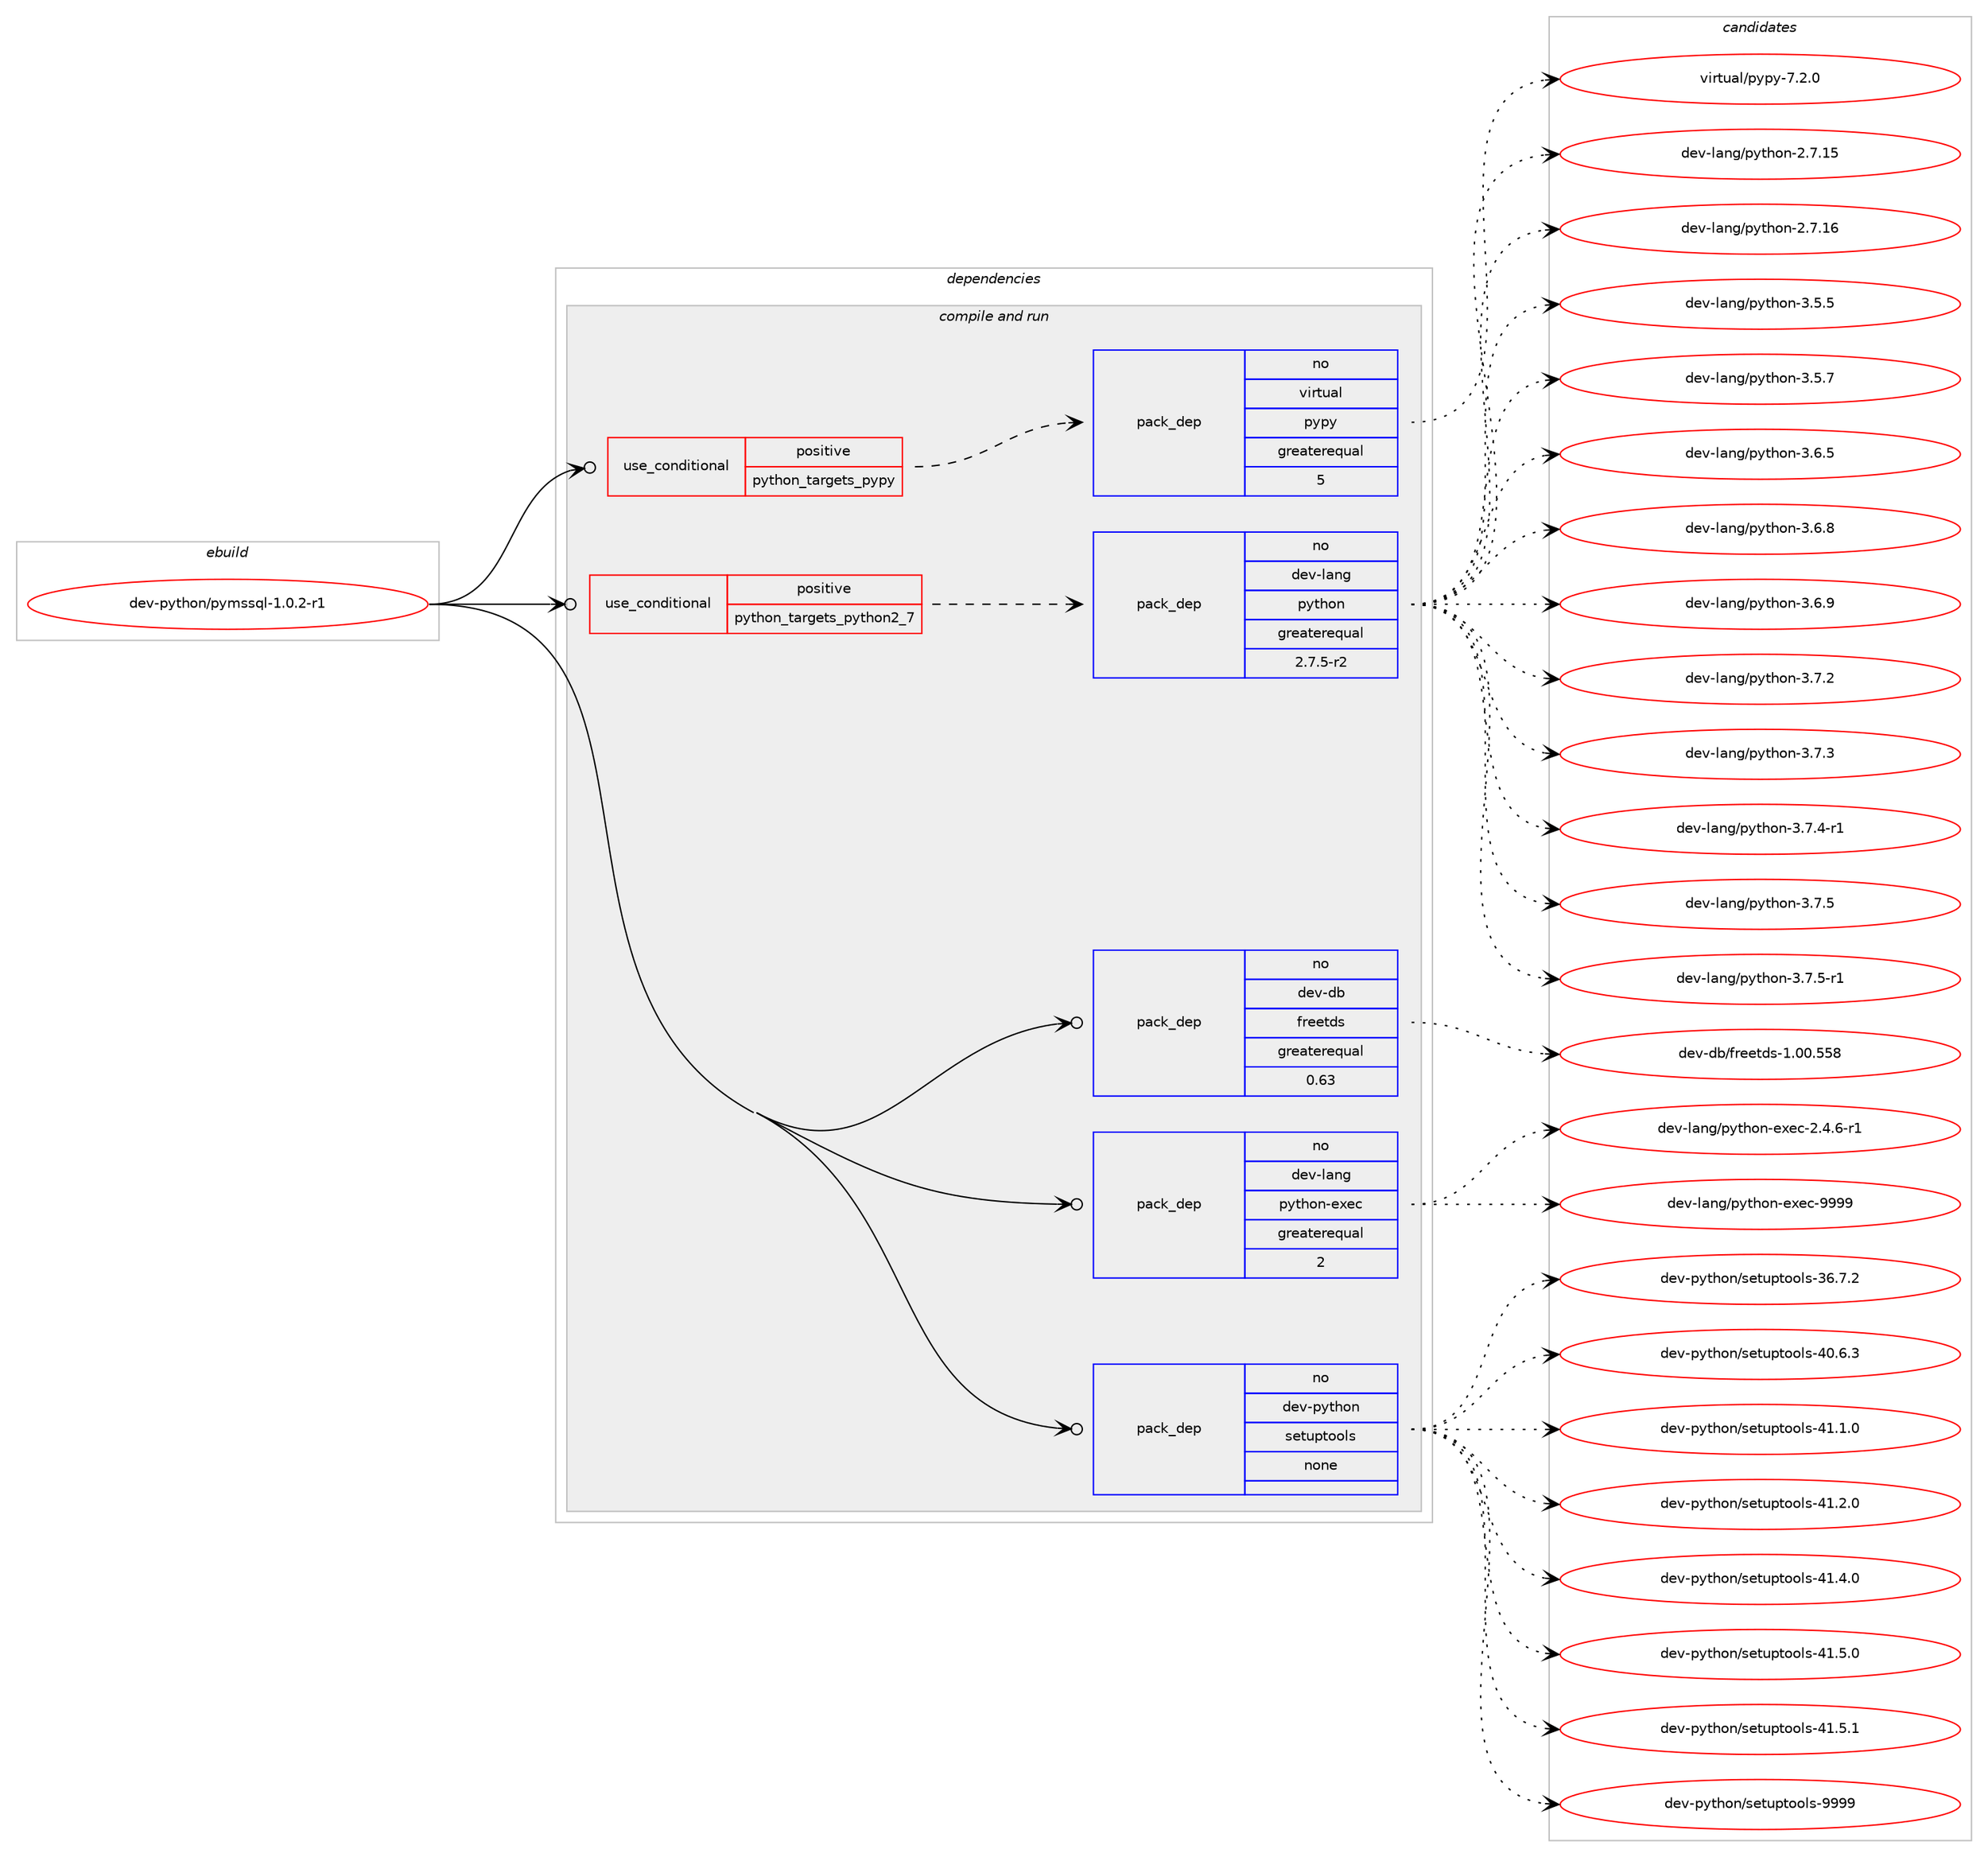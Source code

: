 digraph prolog {

# *************
# Graph options
# *************

newrank=true;
concentrate=true;
compound=true;
graph [rankdir=LR,fontname=Helvetica,fontsize=10,ranksep=1.5];#, ranksep=2.5, nodesep=0.2];
edge  [arrowhead=vee];
node  [fontname=Helvetica,fontsize=10];

# **********
# The ebuild
# **********

subgraph cluster_leftcol {
color=gray;
rank=same;
label=<<i>ebuild</i>>;
id [label="dev-python/pymssql-1.0.2-r1", color=red, width=4, href="../dev-python/pymssql-1.0.2-r1.svg"];
}

# ****************
# The dependencies
# ****************

subgraph cluster_midcol {
color=gray;
label=<<i>dependencies</i>>;
subgraph cluster_compile {
fillcolor="#eeeeee";
style=filled;
label=<<i>compile</i>>;
}
subgraph cluster_compileandrun {
fillcolor="#eeeeee";
style=filled;
label=<<i>compile and run</i>>;
subgraph cond146284 {
dependency627068 [label=<<TABLE BORDER="0" CELLBORDER="1" CELLSPACING="0" CELLPADDING="4"><TR><TD ROWSPAN="3" CELLPADDING="10">use_conditional</TD></TR><TR><TD>positive</TD></TR><TR><TD>python_targets_pypy</TD></TR></TABLE>>, shape=none, color=red];
subgraph pack468936 {
dependency627069 [label=<<TABLE BORDER="0" CELLBORDER="1" CELLSPACING="0" CELLPADDING="4" WIDTH="220"><TR><TD ROWSPAN="6" CELLPADDING="30">pack_dep</TD></TR><TR><TD WIDTH="110">no</TD></TR><TR><TD>virtual</TD></TR><TR><TD>pypy</TD></TR><TR><TD>greaterequal</TD></TR><TR><TD>5</TD></TR></TABLE>>, shape=none, color=blue];
}
dependency627068:e -> dependency627069:w [weight=20,style="dashed",arrowhead="vee"];
}
id:e -> dependency627068:w [weight=20,style="solid",arrowhead="odotvee"];
subgraph cond146285 {
dependency627070 [label=<<TABLE BORDER="0" CELLBORDER="1" CELLSPACING="0" CELLPADDING="4"><TR><TD ROWSPAN="3" CELLPADDING="10">use_conditional</TD></TR><TR><TD>positive</TD></TR><TR><TD>python_targets_python2_7</TD></TR></TABLE>>, shape=none, color=red];
subgraph pack468937 {
dependency627071 [label=<<TABLE BORDER="0" CELLBORDER="1" CELLSPACING="0" CELLPADDING="4" WIDTH="220"><TR><TD ROWSPAN="6" CELLPADDING="30">pack_dep</TD></TR><TR><TD WIDTH="110">no</TD></TR><TR><TD>dev-lang</TD></TR><TR><TD>python</TD></TR><TR><TD>greaterequal</TD></TR><TR><TD>2.7.5-r2</TD></TR></TABLE>>, shape=none, color=blue];
}
dependency627070:e -> dependency627071:w [weight=20,style="dashed",arrowhead="vee"];
}
id:e -> dependency627070:w [weight=20,style="solid",arrowhead="odotvee"];
subgraph pack468938 {
dependency627072 [label=<<TABLE BORDER="0" CELLBORDER="1" CELLSPACING="0" CELLPADDING="4" WIDTH="220"><TR><TD ROWSPAN="6" CELLPADDING="30">pack_dep</TD></TR><TR><TD WIDTH="110">no</TD></TR><TR><TD>dev-db</TD></TR><TR><TD>freetds</TD></TR><TR><TD>greaterequal</TD></TR><TR><TD>0.63</TD></TR></TABLE>>, shape=none, color=blue];
}
id:e -> dependency627072:w [weight=20,style="solid",arrowhead="odotvee"];
subgraph pack468939 {
dependency627073 [label=<<TABLE BORDER="0" CELLBORDER="1" CELLSPACING="0" CELLPADDING="4" WIDTH="220"><TR><TD ROWSPAN="6" CELLPADDING="30">pack_dep</TD></TR><TR><TD WIDTH="110">no</TD></TR><TR><TD>dev-lang</TD></TR><TR><TD>python-exec</TD></TR><TR><TD>greaterequal</TD></TR><TR><TD>2</TD></TR></TABLE>>, shape=none, color=blue];
}
id:e -> dependency627073:w [weight=20,style="solid",arrowhead="odotvee"];
subgraph pack468940 {
dependency627074 [label=<<TABLE BORDER="0" CELLBORDER="1" CELLSPACING="0" CELLPADDING="4" WIDTH="220"><TR><TD ROWSPAN="6" CELLPADDING="30">pack_dep</TD></TR><TR><TD WIDTH="110">no</TD></TR><TR><TD>dev-python</TD></TR><TR><TD>setuptools</TD></TR><TR><TD>none</TD></TR><TR><TD></TD></TR></TABLE>>, shape=none, color=blue];
}
id:e -> dependency627074:w [weight=20,style="solid",arrowhead="odotvee"];
}
subgraph cluster_run {
fillcolor="#eeeeee";
style=filled;
label=<<i>run</i>>;
}
}

# **************
# The candidates
# **************

subgraph cluster_choices {
rank=same;
color=gray;
label=<<i>candidates</i>>;

subgraph choice468936 {
color=black;
nodesep=1;
choice1181051141161179710847112121112121455546504648 [label="virtual/pypy-7.2.0", color=red, width=4,href="../virtual/pypy-7.2.0.svg"];
dependency627069:e -> choice1181051141161179710847112121112121455546504648:w [style=dotted,weight="100"];
}
subgraph choice468937 {
color=black;
nodesep=1;
choice10010111845108971101034711212111610411111045504655464953 [label="dev-lang/python-2.7.15", color=red, width=4,href="../dev-lang/python-2.7.15.svg"];
choice10010111845108971101034711212111610411111045504655464954 [label="dev-lang/python-2.7.16", color=red, width=4,href="../dev-lang/python-2.7.16.svg"];
choice100101118451089711010347112121116104111110455146534653 [label="dev-lang/python-3.5.5", color=red, width=4,href="../dev-lang/python-3.5.5.svg"];
choice100101118451089711010347112121116104111110455146534655 [label="dev-lang/python-3.5.7", color=red, width=4,href="../dev-lang/python-3.5.7.svg"];
choice100101118451089711010347112121116104111110455146544653 [label="dev-lang/python-3.6.5", color=red, width=4,href="../dev-lang/python-3.6.5.svg"];
choice100101118451089711010347112121116104111110455146544656 [label="dev-lang/python-3.6.8", color=red, width=4,href="../dev-lang/python-3.6.8.svg"];
choice100101118451089711010347112121116104111110455146544657 [label="dev-lang/python-3.6.9", color=red, width=4,href="../dev-lang/python-3.6.9.svg"];
choice100101118451089711010347112121116104111110455146554650 [label="dev-lang/python-3.7.2", color=red, width=4,href="../dev-lang/python-3.7.2.svg"];
choice100101118451089711010347112121116104111110455146554651 [label="dev-lang/python-3.7.3", color=red, width=4,href="../dev-lang/python-3.7.3.svg"];
choice1001011184510897110103471121211161041111104551465546524511449 [label="dev-lang/python-3.7.4-r1", color=red, width=4,href="../dev-lang/python-3.7.4-r1.svg"];
choice100101118451089711010347112121116104111110455146554653 [label="dev-lang/python-3.7.5", color=red, width=4,href="../dev-lang/python-3.7.5.svg"];
choice1001011184510897110103471121211161041111104551465546534511449 [label="dev-lang/python-3.7.5-r1", color=red, width=4,href="../dev-lang/python-3.7.5-r1.svg"];
dependency627071:e -> choice10010111845108971101034711212111610411111045504655464953:w [style=dotted,weight="100"];
dependency627071:e -> choice10010111845108971101034711212111610411111045504655464954:w [style=dotted,weight="100"];
dependency627071:e -> choice100101118451089711010347112121116104111110455146534653:w [style=dotted,weight="100"];
dependency627071:e -> choice100101118451089711010347112121116104111110455146534655:w [style=dotted,weight="100"];
dependency627071:e -> choice100101118451089711010347112121116104111110455146544653:w [style=dotted,weight="100"];
dependency627071:e -> choice100101118451089711010347112121116104111110455146544656:w [style=dotted,weight="100"];
dependency627071:e -> choice100101118451089711010347112121116104111110455146544657:w [style=dotted,weight="100"];
dependency627071:e -> choice100101118451089711010347112121116104111110455146554650:w [style=dotted,weight="100"];
dependency627071:e -> choice100101118451089711010347112121116104111110455146554651:w [style=dotted,weight="100"];
dependency627071:e -> choice1001011184510897110103471121211161041111104551465546524511449:w [style=dotted,weight="100"];
dependency627071:e -> choice100101118451089711010347112121116104111110455146554653:w [style=dotted,weight="100"];
dependency627071:e -> choice1001011184510897110103471121211161041111104551465546534511449:w [style=dotted,weight="100"];
}
subgraph choice468938 {
color=black;
nodesep=1;
choice100101118451009847102114101101116100115454946484846535356 [label="dev-db/freetds-1.00.558", color=red, width=4,href="../dev-db/freetds-1.00.558.svg"];
dependency627072:e -> choice100101118451009847102114101101116100115454946484846535356:w [style=dotted,weight="100"];
}
subgraph choice468939 {
color=black;
nodesep=1;
choice10010111845108971101034711212111610411111045101120101994550465246544511449 [label="dev-lang/python-exec-2.4.6-r1", color=red, width=4,href="../dev-lang/python-exec-2.4.6-r1.svg"];
choice10010111845108971101034711212111610411111045101120101994557575757 [label="dev-lang/python-exec-9999", color=red, width=4,href="../dev-lang/python-exec-9999.svg"];
dependency627073:e -> choice10010111845108971101034711212111610411111045101120101994550465246544511449:w [style=dotted,weight="100"];
dependency627073:e -> choice10010111845108971101034711212111610411111045101120101994557575757:w [style=dotted,weight="100"];
}
subgraph choice468940 {
color=black;
nodesep=1;
choice100101118451121211161041111104711510111611711211611111110811545515446554650 [label="dev-python/setuptools-36.7.2", color=red, width=4,href="../dev-python/setuptools-36.7.2.svg"];
choice100101118451121211161041111104711510111611711211611111110811545524846544651 [label="dev-python/setuptools-40.6.3", color=red, width=4,href="../dev-python/setuptools-40.6.3.svg"];
choice100101118451121211161041111104711510111611711211611111110811545524946494648 [label="dev-python/setuptools-41.1.0", color=red, width=4,href="../dev-python/setuptools-41.1.0.svg"];
choice100101118451121211161041111104711510111611711211611111110811545524946504648 [label="dev-python/setuptools-41.2.0", color=red, width=4,href="../dev-python/setuptools-41.2.0.svg"];
choice100101118451121211161041111104711510111611711211611111110811545524946524648 [label="dev-python/setuptools-41.4.0", color=red, width=4,href="../dev-python/setuptools-41.4.0.svg"];
choice100101118451121211161041111104711510111611711211611111110811545524946534648 [label="dev-python/setuptools-41.5.0", color=red, width=4,href="../dev-python/setuptools-41.5.0.svg"];
choice100101118451121211161041111104711510111611711211611111110811545524946534649 [label="dev-python/setuptools-41.5.1", color=red, width=4,href="../dev-python/setuptools-41.5.1.svg"];
choice10010111845112121116104111110471151011161171121161111111081154557575757 [label="dev-python/setuptools-9999", color=red, width=4,href="../dev-python/setuptools-9999.svg"];
dependency627074:e -> choice100101118451121211161041111104711510111611711211611111110811545515446554650:w [style=dotted,weight="100"];
dependency627074:e -> choice100101118451121211161041111104711510111611711211611111110811545524846544651:w [style=dotted,weight="100"];
dependency627074:e -> choice100101118451121211161041111104711510111611711211611111110811545524946494648:w [style=dotted,weight="100"];
dependency627074:e -> choice100101118451121211161041111104711510111611711211611111110811545524946504648:w [style=dotted,weight="100"];
dependency627074:e -> choice100101118451121211161041111104711510111611711211611111110811545524946524648:w [style=dotted,weight="100"];
dependency627074:e -> choice100101118451121211161041111104711510111611711211611111110811545524946534648:w [style=dotted,weight="100"];
dependency627074:e -> choice100101118451121211161041111104711510111611711211611111110811545524946534649:w [style=dotted,weight="100"];
dependency627074:e -> choice10010111845112121116104111110471151011161171121161111111081154557575757:w [style=dotted,weight="100"];
}
}

}
